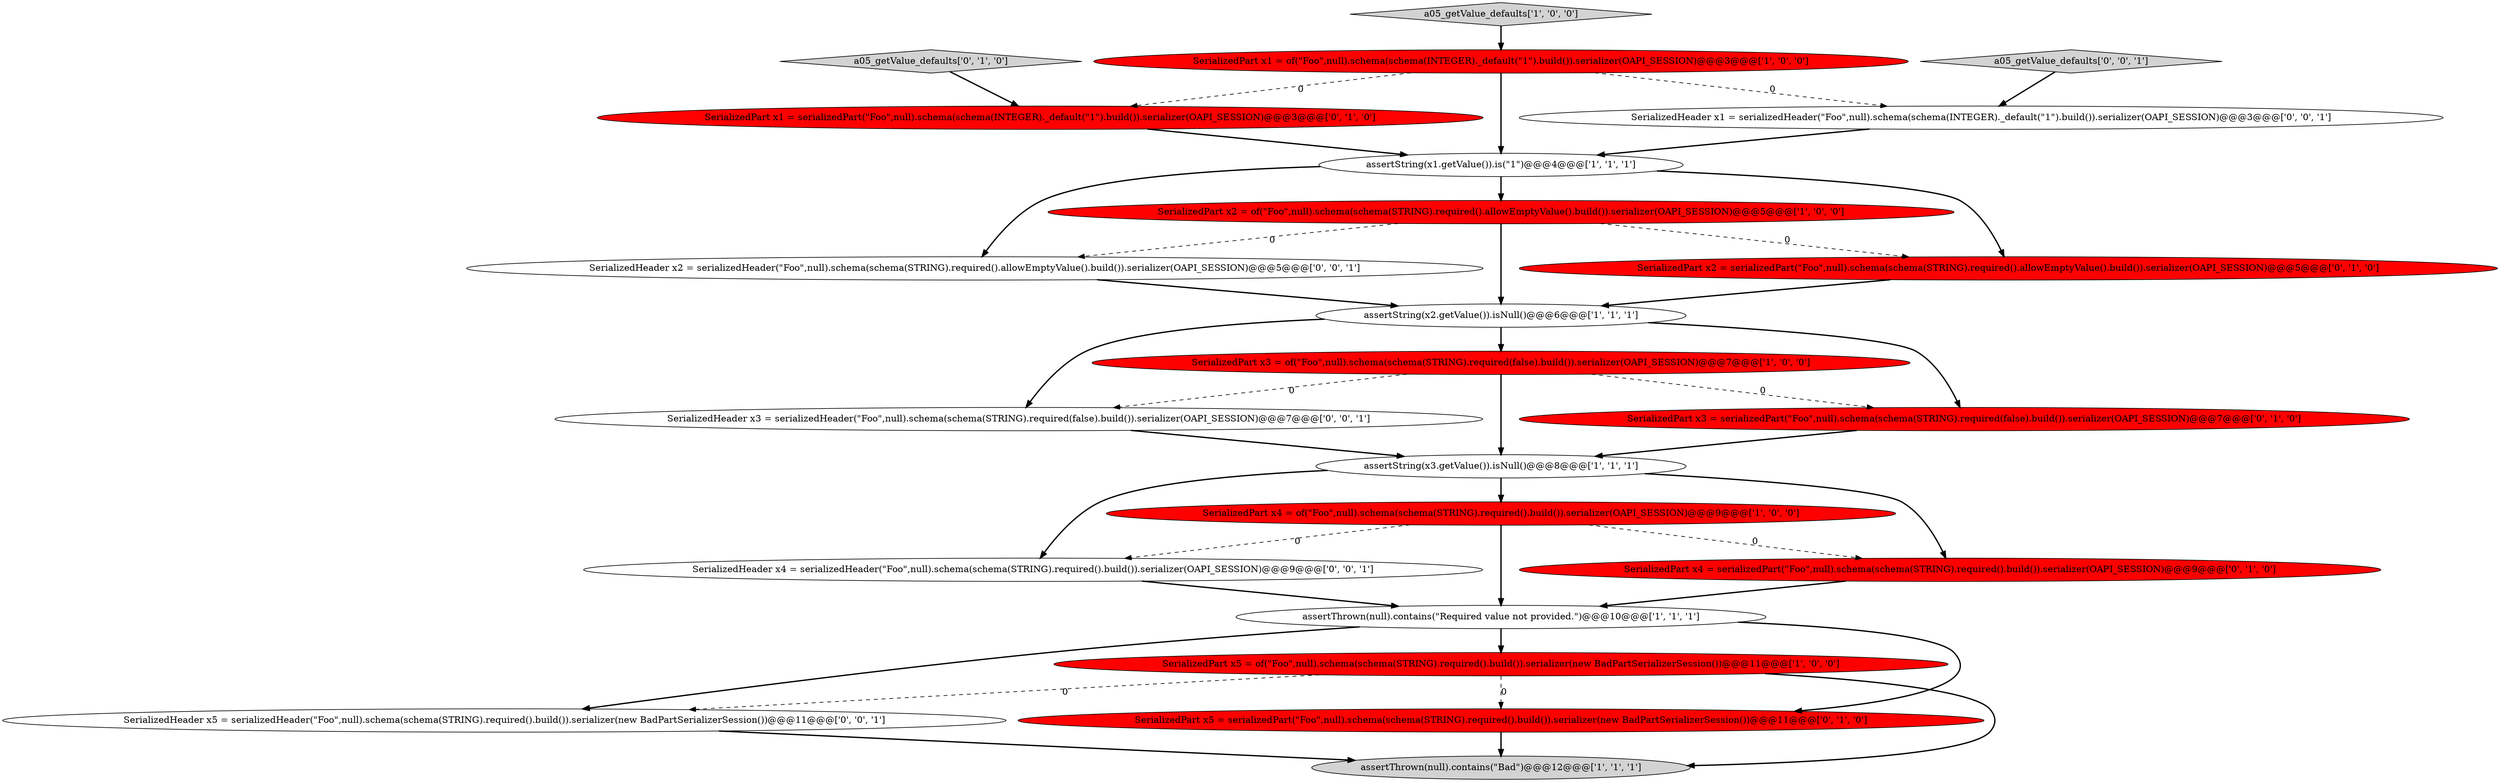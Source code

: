digraph {
4 [style = filled, label = "assertString(x1.getValue()).is(\"1\")@@@4@@@['1', '1', '1']", fillcolor = white, shape = ellipse image = "AAA0AAABBB1BBB"];
1 [style = filled, label = "SerializedPart x4 = of(\"Foo\",null).schema(schema(STRING).required().build()).serializer(OAPI_SESSION)@@@9@@@['1', '0', '0']", fillcolor = red, shape = ellipse image = "AAA1AAABBB1BBB"];
5 [style = filled, label = "SerializedPart x2 = of(\"Foo\",null).schema(schema(STRING).required().allowEmptyValue().build()).serializer(OAPI_SESSION)@@@5@@@['1', '0', '0']", fillcolor = red, shape = ellipse image = "AAA1AAABBB1BBB"];
17 [style = filled, label = "SerializedHeader x3 = serializedHeader(\"Foo\",null).schema(schema(STRING).required(false).build()).serializer(OAPI_SESSION)@@@7@@@['0', '0', '1']", fillcolor = white, shape = ellipse image = "AAA0AAABBB3BBB"];
12 [style = filled, label = "SerializedPart x2 = serializedPart(\"Foo\",null).schema(schema(STRING).required().allowEmptyValue().build()).serializer(OAPI_SESSION)@@@5@@@['0', '1', '0']", fillcolor = red, shape = ellipse image = "AAA1AAABBB2BBB"];
9 [style = filled, label = "assertString(x3.getValue()).isNull()@@@8@@@['1', '1', '1']", fillcolor = white, shape = ellipse image = "AAA0AAABBB1BBB"];
18 [style = filled, label = "SerializedHeader x5 = serializedHeader(\"Foo\",null).schema(schema(STRING).required().build()).serializer(new BadPartSerializerSession())@@@11@@@['0', '0', '1']", fillcolor = white, shape = ellipse image = "AAA0AAABBB3BBB"];
10 [style = filled, label = "SerializedPart x1 = of(\"Foo\",null).schema(schema(INTEGER)._default(\"1\").build()).serializer(OAPI_SESSION)@@@3@@@['1', '0', '0']", fillcolor = red, shape = ellipse image = "AAA1AAABBB1BBB"];
19 [style = filled, label = "a05_getValue_defaults['0', '0', '1']", fillcolor = lightgray, shape = diamond image = "AAA0AAABBB3BBB"];
22 [style = filled, label = "SerializedHeader x4 = serializedHeader(\"Foo\",null).schema(schema(STRING).required().build()).serializer(OAPI_SESSION)@@@9@@@['0', '0', '1']", fillcolor = white, shape = ellipse image = "AAA0AAABBB3BBB"];
14 [style = filled, label = "SerializedPart x1 = serializedPart(\"Foo\",null).schema(schema(INTEGER)._default(\"1\").build()).serializer(OAPI_SESSION)@@@3@@@['0', '1', '0']", fillcolor = red, shape = ellipse image = "AAA1AAABBB2BBB"];
7 [style = filled, label = "assertThrown(null).contains(\"Required value not provided.\")@@@10@@@['1', '1', '1']", fillcolor = white, shape = ellipse image = "AAA0AAABBB1BBB"];
13 [style = filled, label = "SerializedPart x4 = serializedPart(\"Foo\",null).schema(schema(STRING).required().build()).serializer(OAPI_SESSION)@@@9@@@['0', '1', '0']", fillcolor = red, shape = ellipse image = "AAA1AAABBB2BBB"];
11 [style = filled, label = "a05_getValue_defaults['0', '1', '0']", fillcolor = lightgray, shape = diamond image = "AAA0AAABBB2BBB"];
15 [style = filled, label = "SerializedPart x3 = serializedPart(\"Foo\",null).schema(schema(STRING).required(false).build()).serializer(OAPI_SESSION)@@@7@@@['0', '1', '0']", fillcolor = red, shape = ellipse image = "AAA1AAABBB2BBB"];
2 [style = filled, label = "SerializedPart x5 = of(\"Foo\",null).schema(schema(STRING).required().build()).serializer(new BadPartSerializerSession())@@@11@@@['1', '0', '0']", fillcolor = red, shape = ellipse image = "AAA1AAABBB1BBB"];
3 [style = filled, label = "SerializedPart x3 = of(\"Foo\",null).schema(schema(STRING).required(false).build()).serializer(OAPI_SESSION)@@@7@@@['1', '0', '0']", fillcolor = red, shape = ellipse image = "AAA1AAABBB1BBB"];
20 [style = filled, label = "SerializedHeader x2 = serializedHeader(\"Foo\",null).schema(schema(STRING).required().allowEmptyValue().build()).serializer(OAPI_SESSION)@@@5@@@['0', '0', '1']", fillcolor = white, shape = ellipse image = "AAA0AAABBB3BBB"];
8 [style = filled, label = "a05_getValue_defaults['1', '0', '0']", fillcolor = lightgray, shape = diamond image = "AAA0AAABBB1BBB"];
6 [style = filled, label = "assertThrown(null).contains(\"Bad\")@@@12@@@['1', '1', '1']", fillcolor = lightgray, shape = ellipse image = "AAA0AAABBB1BBB"];
16 [style = filled, label = "SerializedPart x5 = serializedPart(\"Foo\",null).schema(schema(STRING).required().build()).serializer(new BadPartSerializerSession())@@@11@@@['0', '1', '0']", fillcolor = red, shape = ellipse image = "AAA1AAABBB2BBB"];
0 [style = filled, label = "assertString(x2.getValue()).isNull()@@@6@@@['1', '1', '1']", fillcolor = white, shape = ellipse image = "AAA0AAABBB1BBB"];
21 [style = filled, label = "SerializedHeader x1 = serializedHeader(\"Foo\",null).schema(schema(INTEGER)._default(\"1\").build()).serializer(OAPI_SESSION)@@@3@@@['0', '0', '1']", fillcolor = white, shape = ellipse image = "AAA0AAABBB3BBB"];
9->22 [style = bold, label=""];
0->3 [style = bold, label=""];
8->10 [style = bold, label=""];
5->12 [style = dashed, label="0"];
10->21 [style = dashed, label="0"];
3->17 [style = dashed, label="0"];
11->14 [style = bold, label=""];
2->6 [style = bold, label=""];
0->17 [style = bold, label=""];
16->6 [style = bold, label=""];
17->9 [style = bold, label=""];
20->0 [style = bold, label=""];
12->0 [style = bold, label=""];
1->7 [style = bold, label=""];
22->7 [style = bold, label=""];
0->15 [style = bold, label=""];
1->22 [style = dashed, label="0"];
5->20 [style = dashed, label="0"];
1->13 [style = dashed, label="0"];
3->9 [style = bold, label=""];
14->4 [style = bold, label=""];
5->0 [style = bold, label=""];
18->6 [style = bold, label=""];
15->9 [style = bold, label=""];
7->2 [style = bold, label=""];
13->7 [style = bold, label=""];
2->16 [style = dashed, label="0"];
7->16 [style = bold, label=""];
4->20 [style = bold, label=""];
2->18 [style = dashed, label="0"];
10->4 [style = bold, label=""];
7->18 [style = bold, label=""];
4->12 [style = bold, label=""];
3->15 [style = dashed, label="0"];
21->4 [style = bold, label=""];
9->1 [style = bold, label=""];
4->5 [style = bold, label=""];
10->14 [style = dashed, label="0"];
9->13 [style = bold, label=""];
19->21 [style = bold, label=""];
}
